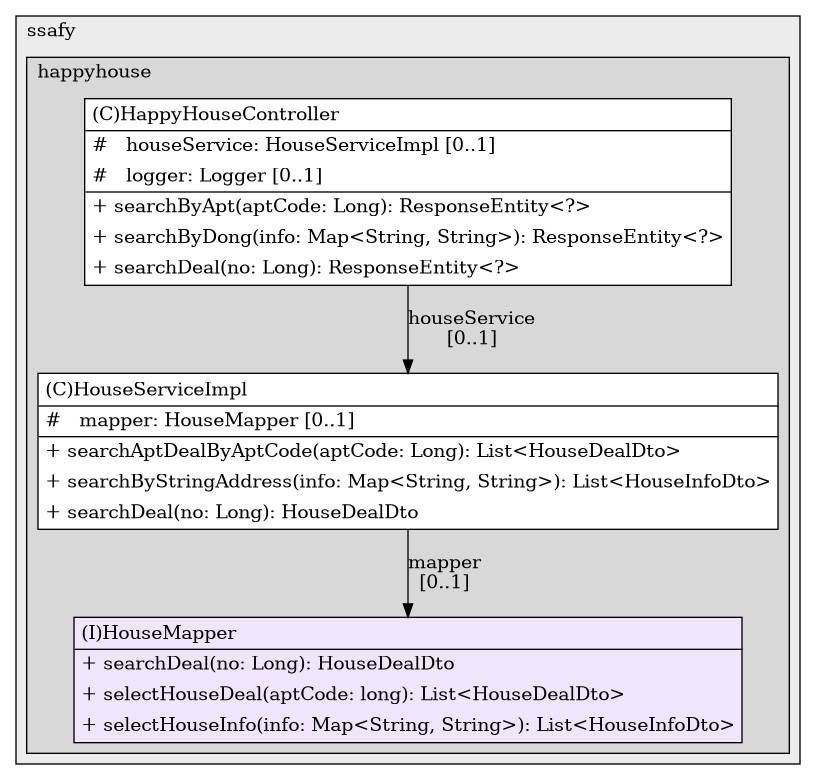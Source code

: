 @startuml

/' diagram meta data start
config=StructureConfiguration;
{
  "projectClassification": {
    "searchMode": "OpenProject", // OpenProject, AllProjects
    "includedProjects": "",
    "pathEndKeywords": "*.impl",
    "isClientPath": "",
    "isClientName": "",
    "isTestPath": "",
    "isTestName": "",
    "isMappingPath": "",
    "isMappingName": "",
    "isDataAccessPath": "",
    "isDataAccessName": "",
    "isDataStructurePath": "",
    "isDataStructureName": "",
    "isInterfaceStructuresPath": "",
    "isInterfaceStructuresName": "",
    "isEntryPointPath": "",
    "isEntryPointName": "",
    "treatFinalFieldsAsMandatory": false
  },
  "graphRestriction": {
    "classPackageExcludeFilter": "",
    "classPackageIncludeFilter": "",
    "classNameExcludeFilter": "",
    "classNameIncludeFilter": "",
    "methodNameExcludeFilter": "",
    "methodNameIncludeFilter": "",
    "removeByInheritance": "", // inheritance/annotation based filtering is done in a second step
    "removeByAnnotation": "",
    "removeByClassPackage": "", // cleanup the graph after inheritance/annotation based filtering is done
    "removeByClassName": "",
    "cutMappings": false,
    "cutEnum": true,
    "cutTests": true,
    "cutClient": true,
    "cutDataAccess": false,
    "cutInterfaceStructures": false,
    "cutDataStructures": false,
    "cutGetterAndSetter": true,
    "cutConstructors": true
  },
  "graphTraversal": {
    "forwardDepth": 6,
    "backwardDepth": 6,
    "classPackageExcludeFilter": "",
    "classPackageIncludeFilter": "",
    "classNameExcludeFilter": "",
    "classNameIncludeFilter": "",
    "methodNameExcludeFilter": "",
    "methodNameIncludeFilter": "",
    "hideMappings": false,
    "hideDataStructures": false,
    "hidePrivateMethods": true,
    "hideInterfaceCalls": true, // indirection: implementation -> interface (is hidden) -> implementation
    "onlyShowApplicationEntryPoints": false, // root node is included
    "useMethodCallsForStructureDiagram": "ForwardOnly" // ForwardOnly, BothDirections, No
  },
  "details": {
    "aggregation": "GroupByClass", // ByClass, GroupByClass, None
    "showClassGenericTypes": true,
    "showMethods": true,
    "showMethodParameterNames": true,
    "showMethodParameterTypes": true,
    "showMethodReturnType": true,
    "showPackageLevels": 2,
    "showDetailedClassStructure": true
  },
  "rootClass": "com.ssafy.happyhouse.model.mapper.HouseMapper",
  "extensionCallbackMethod": "" // qualified.class.name#methodName - signature: public static String method(String)
}
diagram meta data end '/



digraph g {
    rankdir="TB"
    splines=polyline
    

'nodes 
subgraph cluster_109727380 { 
   	label=ssafy
	labeljust=l
	fillcolor="#ececec"
	style=filled
   
   subgraph cluster_1966184486 { 
   	label=happyhouse
	labeljust=l
	fillcolor="#d8d8d8"
	style=filled
   
   HappyHouseController1943013187[
	label=<<TABLE BORDER="1" CELLBORDER="0" CELLPADDING="4" CELLSPACING="0">
<TR><TD ALIGN="LEFT" >(C)HappyHouseController</TD></TR>
<HR/>
<TR><TD ALIGN="LEFT" >#   houseService: HouseServiceImpl [0..1]</TD></TR>
<TR><TD ALIGN="LEFT" >#   logger: Logger [0..1]</TD></TR>
<HR/>
<TR><TD ALIGN="LEFT" >+ searchByApt(aptCode: Long): ResponseEntity&lt;?&gt;</TD></TR>
<TR><TD ALIGN="LEFT" >+ searchByDong(info: Map&lt;String, String&gt;): ResponseEntity&lt;?&gt;</TD></TR>
<TR><TD ALIGN="LEFT" >+ searchDeal(no: Long): ResponseEntity&lt;?&gt;</TD></TR>
</TABLE>>
	style=filled
	margin=0
	shape=plaintext
	fillcolor="#FFFFFF"
];

HouseMapper178418035[
	label=<<TABLE BORDER="1" CELLBORDER="0" CELLPADDING="4" CELLSPACING="0">
<TR><TD ALIGN="LEFT" >(I)HouseMapper</TD></TR>
<HR/>
<TR><TD ALIGN="LEFT" >+ searchDeal(no: Long): HouseDealDto</TD></TR>
<TR><TD ALIGN="LEFT" >+ selectHouseDeal(aptCode: long): List&lt;HouseDealDto&gt;</TD></TR>
<TR><TD ALIGN="LEFT" >+ selectHouseInfo(info: Map&lt;String, String&gt;): List&lt;HouseInfoDto&gt;</TD></TR>
</TABLE>>
	style=filled
	margin=0
	shape=plaintext
	fillcolor="#F1E5FD"
];

HouseServiceImpl89391127[
	label=<<TABLE BORDER="1" CELLBORDER="0" CELLPADDING="4" CELLSPACING="0">
<TR><TD ALIGN="LEFT" >(C)HouseServiceImpl</TD></TR>
<HR/>
<TR><TD ALIGN="LEFT" >#   mapper: HouseMapper [0..1]</TD></TR>
<HR/>
<TR><TD ALIGN="LEFT" >+ searchAptDealByAptCode(aptCode: Long): List&lt;HouseDealDto&gt;</TD></TR>
<TR><TD ALIGN="LEFT" >+ searchByStringAddress(info: Map&lt;String, String&gt;): List&lt;HouseInfoDto&gt;</TD></TR>
<TR><TD ALIGN="LEFT" >+ searchDeal(no: Long): HouseDealDto</TD></TR>
</TABLE>>
	style=filled
	margin=0
	shape=plaintext
	fillcolor="#FFFFFF"
];
} 
} 

'edges    
HappyHouseController1943013187 -> HouseServiceImpl89391127[label="houseService
[0..1]"];
HouseServiceImpl89391127 -> HouseMapper178418035[label="mapper
[0..1]"];
    
}
@enduml